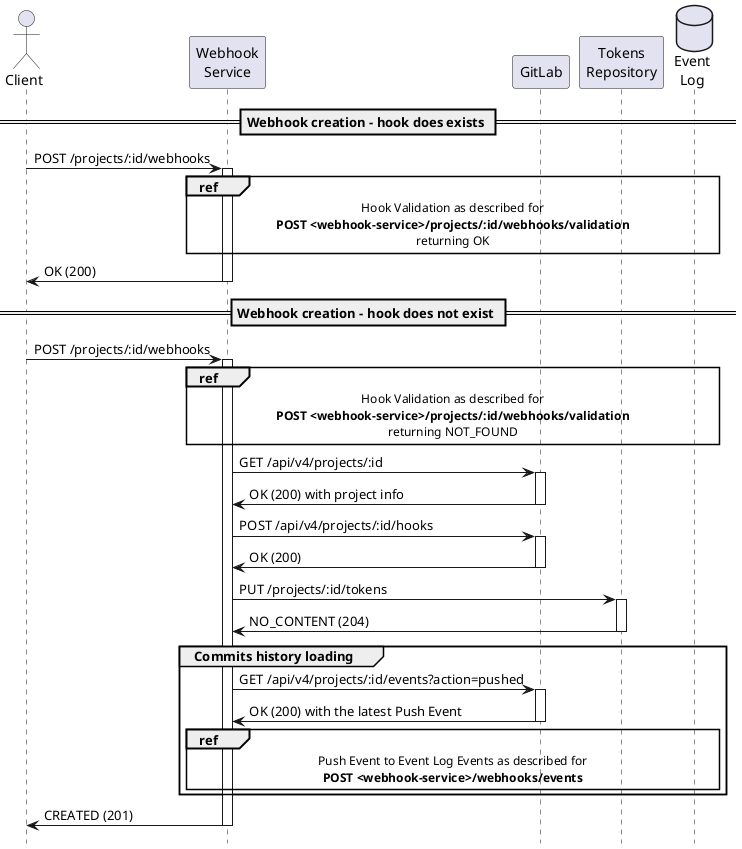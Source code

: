     @startuml
    hide footbox
    skinparam shadowing false

    actor Client
    participant "Webhook\nService" as Webhook
    participant GitLab
    participant "Tokens\nRepository" as Tokens
    database "Event\nLog" as Log

    == Webhook creation - hook does exists ==
    Client->Webhook: POST /projects/:id/webhooks
    activate Webhook
    ref over Webhook, Log: Hook Validation as described for\n**POST <webhook-service>/projects/:id/webhooks/validation**\nreturning OK
    Webhook->Client: OK (200)
    deactivate Webhook

    == Webhook creation - hook does not exist ==
    Client->Webhook: POST /projects/:id/webhooks
    activate Webhook
    ref over Webhook, Log: Hook Validation as described for\n**POST <webhook-service>/projects/:id/webhooks/validation**\nreturning NOT_FOUND
    Webhook->GitLab: GET /api/v4/projects/:id
    activate GitLab
    GitLab->Webhook: OK (200) with project info
    deactivate GitLab
    Webhook->GitLab: POST /api/v4/projects/:id/hooks
    activate GitLab
    GitLab->Webhook: OK (200)
    deactivate GitLab
    Webhook->Tokens: PUT /projects/:id/tokens
    activate Tokens
    Tokens->Webhook: NO_CONTENT (204)
    deactivate Tokens
    group Commits history loading
    Webhook->GitLab: GET /api/v4/projects/:id/events?action=pushed
    activate GitLab
    GitLab->Webhook: OK (200) with the latest Push Event
    deactivate GitLab
    ref over Webhook, Log: Push Event to Event Log Events as described for\n**POST <webhook-service>/webhooks/events**
    end
    Webhook->Client: CREATED (201)
    deactivate Webhook

    @enduml
